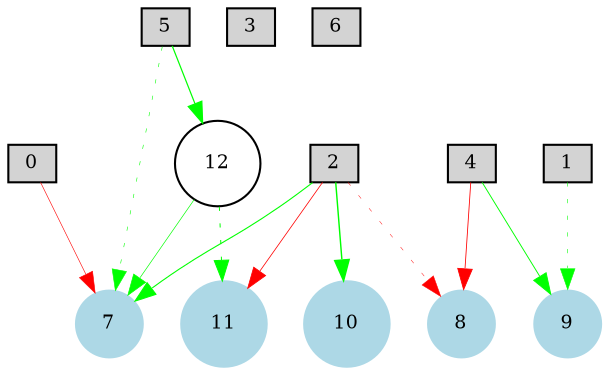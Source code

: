 digraph {
	node [fontsize=9 height=0.2 shape=circle width=0.2]
		0 [shape=box style=filled]
		1 [shape=box style=filled]
		2 [shape=box style=filled]
		3 [shape=box style=filled]
		4 [shape=box style=filled]
		5 [shape=box style=filled]
		6 [shape=box style=filled]
		7 [color=lightblue style=filled]
		8 [color=lightblue style=filled]
		9 [color=lightblue style=filled]
		10 [color=lightblue style=filled]
		11 [color=lightblue style=filled]
			2 -> 7 [color=green penwidth=0.5197626749300602 style=solid]
			4 -> 9 [color=green penwidth=0.4442946224201688 style=solid]
			4 -> 8 [color=red penwidth=0.3975126286094962 style=solid]
			2 -> 8 [color=red penwidth=0.221569924749227 style=dotted]
			5 -> 12 [color=green penwidth=0.5787816915509154 style=solid]
			5 -> 7 [color=green penwidth=0.27491165510264415 style=dotted]
			2 -> 11 [color=red penwidth=0.3724592377632786 style=solid]
			0 -> 7 [color=red penwidth=0.2878217632086806 style=solid]
			2 -> 10 [color=green penwidth=0.6848686644098316 style=solid]
			1 -> 9 [color=green penwidth=0.273726727130184 style=dotted]
			12 -> 11 [color=green penwidth=0.47027435001817186 style=dotted]
			12 -> 7 [color=green penwidth=0.3192013971915827 style=solid]
}